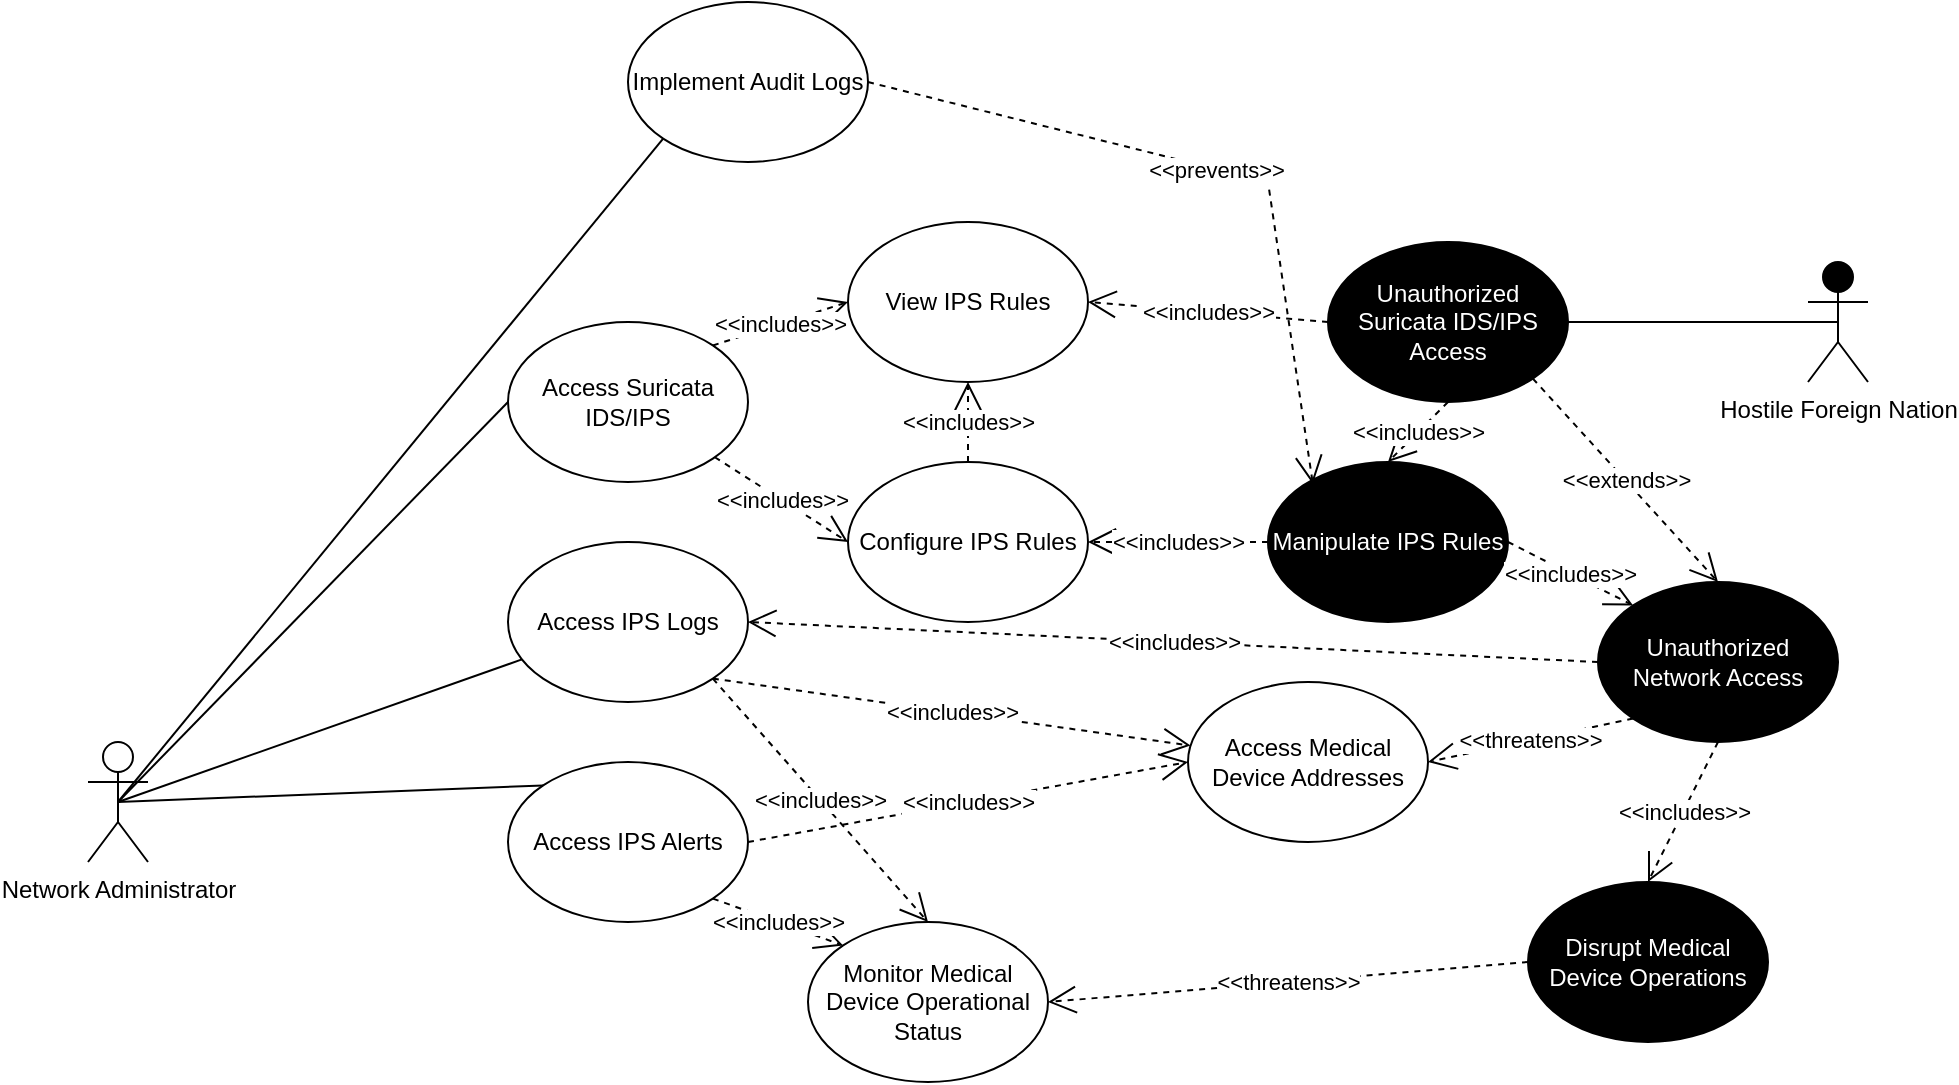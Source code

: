 <mxfile version="24.7.16">
  <diagram name="Page-1" id="mfTTR9Tr1h7hyJura-la">
    <mxGraphModel dx="2280" dy="786" grid="1" gridSize="10" guides="1" tooltips="1" connect="1" arrows="1" fold="1" page="1" pageScale="1" pageWidth="850" pageHeight="1100" math="0" shadow="0">
      <root>
        <mxCell id="0" />
        <mxCell id="1" parent="0" />
        <mxCell id="xahZjSxltYrcUbJcpkWP-1" value="Network Administrator" style="shape=umlActor;verticalLabelPosition=bottom;verticalAlign=top;html=1;outlineConnect=0;" vertex="1" parent="1">
          <mxGeometry x="-480" y="550" width="30" height="60" as="geometry" />
        </mxCell>
        <mxCell id="xahZjSxltYrcUbJcpkWP-3" value="Hostile Foreign Nation" style="shape=umlActor;verticalLabelPosition=bottom;verticalAlign=top;html=1;outlineConnect=0;fillColor=#000000;" vertex="1" parent="1">
          <mxGeometry x="380" y="310" width="30" height="60" as="geometry" />
        </mxCell>
        <mxCell id="xahZjSxltYrcUbJcpkWP-4" value="Access Suricata IDS/IPS" style="ellipse;whiteSpace=wrap;html=1;" vertex="1" parent="1">
          <mxGeometry x="-270" y="340" width="120" height="80" as="geometry" />
        </mxCell>
        <mxCell id="xahZjSxltYrcUbJcpkWP-9" value="Unauthorized Suricata IDS/IPS&lt;div&gt;Access&lt;/div&gt;" style="ellipse;whiteSpace=wrap;html=1;fillColor=#000000;fontColor=#FFFFFF;" vertex="1" parent="1">
          <mxGeometry x="140" y="300" width="120" height="80" as="geometry" />
        </mxCell>
        <mxCell id="xahZjSxltYrcUbJcpkWP-10" value="" style="endArrow=none;html=1;rounded=0;entryX=0.5;entryY=0.5;entryDx=0;entryDy=0;entryPerimeter=0;exitX=1;exitY=0.5;exitDx=0;exitDy=0;" edge="1" parent="1" source="xahZjSxltYrcUbJcpkWP-9" target="xahZjSxltYrcUbJcpkWP-3">
          <mxGeometry width="50" height="50" relative="1" as="geometry">
            <mxPoint x="-60" y="550" as="sourcePoint" />
            <mxPoint x="-10" y="500" as="targetPoint" />
          </mxGeometry>
        </mxCell>
        <mxCell id="xahZjSxltYrcUbJcpkWP-12" value="View IPS Rules" style="ellipse;whiteSpace=wrap;html=1;" vertex="1" parent="1">
          <mxGeometry x="-100" y="290" width="120" height="80" as="geometry" />
        </mxCell>
        <mxCell id="xahZjSxltYrcUbJcpkWP-16" value="" style="endArrow=none;html=1;rounded=0;exitX=0.5;exitY=0.5;exitDx=0;exitDy=0;exitPerimeter=0;entryX=0;entryY=0.5;entryDx=0;entryDy=0;" edge="1" parent="1" source="xahZjSxltYrcUbJcpkWP-1" target="xahZjSxltYrcUbJcpkWP-4">
          <mxGeometry width="50" height="50" relative="1" as="geometry">
            <mxPoint x="-60" y="630" as="sourcePoint" />
            <mxPoint x="-10" y="580" as="targetPoint" />
          </mxGeometry>
        </mxCell>
        <mxCell id="xahZjSxltYrcUbJcpkWP-17" value="Configure IPS Rules" style="ellipse;whiteSpace=wrap;html=1;" vertex="1" parent="1">
          <mxGeometry x="-100" y="410" width="120" height="80" as="geometry" />
        </mxCell>
        <mxCell id="xahZjSxltYrcUbJcpkWP-22" value="&amp;lt;&amp;lt;includes&amp;gt;&amp;gt;" style="endArrow=open;endSize=12;dashed=1;html=1;rounded=0;exitX=1;exitY=0;exitDx=0;exitDy=0;entryX=0;entryY=0.5;entryDx=0;entryDy=0;" edge="1" parent="1" source="xahZjSxltYrcUbJcpkWP-4" target="xahZjSxltYrcUbJcpkWP-12">
          <mxGeometry width="160" relative="1" as="geometry">
            <mxPoint x="-110" y="520" as="sourcePoint" />
            <mxPoint x="50" y="520" as="targetPoint" />
          </mxGeometry>
        </mxCell>
        <mxCell id="xahZjSxltYrcUbJcpkWP-23" value="&amp;lt;&amp;lt;includes&amp;gt;&amp;gt;" style="endArrow=open;endSize=12;dashed=1;html=1;rounded=0;entryX=0;entryY=0.5;entryDx=0;entryDy=0;" edge="1" parent="1" source="xahZjSxltYrcUbJcpkWP-4" target="xahZjSxltYrcUbJcpkWP-17">
          <mxGeometry width="160" relative="1" as="geometry">
            <mxPoint x="-110" y="520" as="sourcePoint" />
            <mxPoint x="50" y="520" as="targetPoint" />
          </mxGeometry>
        </mxCell>
        <mxCell id="xahZjSxltYrcUbJcpkWP-27" value="&amp;lt;&amp;lt;includes&amp;gt;&amp;gt;" style="endArrow=open;endSize=12;dashed=1;html=1;rounded=0;exitX=0.5;exitY=0;exitDx=0;exitDy=0;entryX=0.5;entryY=1;entryDx=0;entryDy=0;" edge="1" parent="1" source="xahZjSxltYrcUbJcpkWP-17" target="xahZjSxltYrcUbJcpkWP-12">
          <mxGeometry width="160" relative="1" as="geometry">
            <mxPoint x="-110" y="520" as="sourcePoint" />
            <mxPoint x="50" y="520" as="targetPoint" />
          </mxGeometry>
        </mxCell>
        <mxCell id="xahZjSxltYrcUbJcpkWP-28" value="Manipulate IPS Rules" style="ellipse;whiteSpace=wrap;html=1;fillColor=#000000;fontColor=#FFFFFF;" vertex="1" parent="1">
          <mxGeometry x="110" y="410" width="120" height="80" as="geometry" />
        </mxCell>
        <mxCell id="xahZjSxltYrcUbJcpkWP-33" value="&amp;lt;&amp;lt;includes&amp;gt;&amp;gt;" style="endArrow=open;endSize=12;dashed=1;html=1;rounded=0;entryX=1;entryY=0.5;entryDx=0;entryDy=0;" edge="1" parent="1" source="xahZjSxltYrcUbJcpkWP-28" target="xahZjSxltYrcUbJcpkWP-17">
          <mxGeometry width="160" relative="1" as="geometry">
            <mxPoint x="-70" y="660" as="sourcePoint" />
            <mxPoint x="90" y="660" as="targetPoint" />
          </mxGeometry>
        </mxCell>
        <mxCell id="xahZjSxltYrcUbJcpkWP-35" value="&amp;lt;&amp;lt;includes&amp;gt;&amp;gt;" style="endArrow=open;endSize=12;dashed=1;html=1;rounded=0;exitX=0.5;exitY=1;exitDx=0;exitDy=0;entryX=0.5;entryY=0;entryDx=0;entryDy=0;" edge="1" parent="1" source="xahZjSxltYrcUbJcpkWP-9" target="xahZjSxltYrcUbJcpkWP-28">
          <mxGeometry width="160" relative="1" as="geometry">
            <mxPoint x="-110" y="520" as="sourcePoint" />
            <mxPoint x="50" y="520" as="targetPoint" />
          </mxGeometry>
        </mxCell>
        <mxCell id="xahZjSxltYrcUbJcpkWP-36" value="&amp;lt;&amp;lt;includes&amp;gt;&amp;gt;" style="endArrow=open;endSize=12;dashed=1;html=1;rounded=0;exitX=0;exitY=0.5;exitDx=0;exitDy=0;entryX=1;entryY=0.5;entryDx=0;entryDy=0;" edge="1" parent="1" source="xahZjSxltYrcUbJcpkWP-9" target="xahZjSxltYrcUbJcpkWP-12">
          <mxGeometry width="160" relative="1" as="geometry">
            <mxPoint x="-110" y="520" as="sourcePoint" />
            <mxPoint x="50" y="520" as="targetPoint" />
          </mxGeometry>
        </mxCell>
        <mxCell id="xahZjSxltYrcUbJcpkWP-38" value="Unauthorized Network Access" style="ellipse;whiteSpace=wrap;html=1;fillColor=#000000;fontColor=#FFFFFF;" vertex="1" parent="1">
          <mxGeometry x="275" y="470" width="120" height="80" as="geometry" />
        </mxCell>
        <mxCell id="xahZjSxltYrcUbJcpkWP-47" value="&amp;lt;&amp;lt;extends&amp;gt;&amp;gt;" style="endArrow=open;endSize=12;dashed=1;html=1;rounded=0;entryX=0.5;entryY=0;entryDx=0;entryDy=0;exitX=1;exitY=1;exitDx=0;exitDy=0;" edge="1" parent="1" source="xahZjSxltYrcUbJcpkWP-9" target="xahZjSxltYrcUbJcpkWP-38">
          <mxGeometry width="160" relative="1" as="geometry">
            <mxPoint x="350" y="450" as="sourcePoint" />
            <mxPoint x="50" y="520" as="targetPoint" />
          </mxGeometry>
        </mxCell>
        <mxCell id="xahZjSxltYrcUbJcpkWP-48" value="Access IPS Logs" style="ellipse;whiteSpace=wrap;html=1;" vertex="1" parent="1">
          <mxGeometry x="-270" y="450" width="120" height="80" as="geometry" />
        </mxCell>
        <mxCell id="xahZjSxltYrcUbJcpkWP-49" value="" style="endArrow=none;html=1;rounded=0;exitX=0.5;exitY=0.5;exitDx=0;exitDy=0;exitPerimeter=0;" edge="1" parent="1" source="xahZjSxltYrcUbJcpkWP-1" target="xahZjSxltYrcUbJcpkWP-48">
          <mxGeometry width="50" height="50" relative="1" as="geometry">
            <mxPoint x="-60" y="690" as="sourcePoint" />
            <mxPoint x="-10" y="640" as="targetPoint" />
          </mxGeometry>
        </mxCell>
        <mxCell id="xahZjSxltYrcUbJcpkWP-50" value="Access IPS Alerts" style="ellipse;whiteSpace=wrap;html=1;" vertex="1" parent="1">
          <mxGeometry x="-270" y="560" width="120" height="80" as="geometry" />
        </mxCell>
        <mxCell id="xahZjSxltYrcUbJcpkWP-51" value="" style="endArrow=none;html=1;rounded=0;exitX=0;exitY=0;exitDx=0;exitDy=0;entryX=0.5;entryY=0.5;entryDx=0;entryDy=0;entryPerimeter=0;" edge="1" parent="1" source="xahZjSxltYrcUbJcpkWP-50" target="xahZjSxltYrcUbJcpkWP-1">
          <mxGeometry width="50" height="50" relative="1" as="geometry">
            <mxPoint x="-60" y="690" as="sourcePoint" />
            <mxPoint x="-10" y="640" as="targetPoint" />
          </mxGeometry>
        </mxCell>
        <mxCell id="xahZjSxltYrcUbJcpkWP-52" value="&amp;lt;&amp;lt;includes&amp;gt;&amp;gt;" style="endArrow=open;endSize=12;dashed=1;html=1;rounded=0;exitX=0;exitY=0.5;exitDx=0;exitDy=0;entryX=1;entryY=0.5;entryDx=0;entryDy=0;" edge="1" parent="1" source="xahZjSxltYrcUbJcpkWP-38" target="xahZjSxltYrcUbJcpkWP-48">
          <mxGeometry width="160" relative="1" as="geometry">
            <mxPoint x="-110" y="580" as="sourcePoint" />
            <mxPoint x="50" y="580" as="targetPoint" />
          </mxGeometry>
        </mxCell>
        <mxCell id="xahZjSxltYrcUbJcpkWP-54" value="Access Medical Device Addresses" style="ellipse;whiteSpace=wrap;html=1;" vertex="1" parent="1">
          <mxGeometry x="70" y="520" width="120" height="80" as="geometry" />
        </mxCell>
        <mxCell id="xahZjSxltYrcUbJcpkWP-59" value="&amp;lt;&amp;lt;includes&amp;gt;&amp;gt;" style="endArrow=open;endSize=12;dashed=1;html=1;rounded=0;exitX=1;exitY=0.5;exitDx=0;exitDy=0;entryX=0;entryY=0;entryDx=0;entryDy=0;" edge="1" parent="1" source="xahZjSxltYrcUbJcpkWP-28" target="xahZjSxltYrcUbJcpkWP-38">
          <mxGeometry width="160" relative="1" as="geometry">
            <mxPoint x="-110" y="580" as="sourcePoint" />
            <mxPoint x="50" y="580" as="targetPoint" />
          </mxGeometry>
        </mxCell>
        <mxCell id="xahZjSxltYrcUbJcpkWP-60" value="Disrupt Medical Device Operations" style="ellipse;whiteSpace=wrap;html=1;fontColor=#FFFFFF;fillColor=#000000;" vertex="1" parent="1">
          <mxGeometry x="240" y="620" width="120" height="80" as="geometry" />
        </mxCell>
        <mxCell id="xahZjSxltYrcUbJcpkWP-61" value="&amp;lt;&amp;lt;includes&amp;gt;&amp;gt;" style="endArrow=open;endSize=12;dashed=1;html=1;rounded=0;exitX=0.5;exitY=1;exitDx=0;exitDy=0;entryX=0.5;entryY=0;entryDx=0;entryDy=0;" edge="1" parent="1" source="xahZjSxltYrcUbJcpkWP-38" target="xahZjSxltYrcUbJcpkWP-60">
          <mxGeometry width="160" relative="1" as="geometry">
            <mxPoint x="-110" y="580" as="sourcePoint" />
            <mxPoint x="50" y="580" as="targetPoint" />
          </mxGeometry>
        </mxCell>
        <mxCell id="xahZjSxltYrcUbJcpkWP-62" value="Monitor Medical Device Operational Status" style="ellipse;whiteSpace=wrap;html=1;" vertex="1" parent="1">
          <mxGeometry x="-120" y="640" width="120" height="80" as="geometry" />
        </mxCell>
        <mxCell id="xahZjSxltYrcUbJcpkWP-63" value="&amp;lt;&amp;lt;includes&amp;gt;&amp;gt;" style="endArrow=open;endSize=12;dashed=1;html=1;rounded=0;exitX=1;exitY=1;exitDx=0;exitDy=0;" edge="1" parent="1" source="xahZjSxltYrcUbJcpkWP-48" target="xahZjSxltYrcUbJcpkWP-54">
          <mxGeometry width="160" relative="1" as="geometry">
            <mxPoint x="-110" y="580" as="sourcePoint" />
            <mxPoint x="50" y="580" as="targetPoint" />
          </mxGeometry>
        </mxCell>
        <mxCell id="xahZjSxltYrcUbJcpkWP-64" value="&amp;lt;&amp;lt;includes&amp;gt;&amp;gt;" style="endArrow=open;endSize=12;dashed=1;html=1;rounded=0;exitX=1;exitY=0.5;exitDx=0;exitDy=0;entryX=0;entryY=0.5;entryDx=0;entryDy=0;" edge="1" parent="1" source="xahZjSxltYrcUbJcpkWP-50" target="xahZjSxltYrcUbJcpkWP-54">
          <mxGeometry width="160" relative="1" as="geometry">
            <mxPoint x="-130" y="600" as="sourcePoint" />
            <mxPoint x="50" y="580" as="targetPoint" />
          </mxGeometry>
        </mxCell>
        <mxCell id="xahZjSxltYrcUbJcpkWP-65" value="&amp;lt;&amp;lt;includes&amp;gt;&amp;gt;" style="endArrow=open;endSize=12;dashed=1;html=1;rounded=0;exitX=1;exitY=1;exitDx=0;exitDy=0;entryX=0.5;entryY=0;entryDx=0;entryDy=0;" edge="1" parent="1" source="xahZjSxltYrcUbJcpkWP-48" target="xahZjSxltYrcUbJcpkWP-62">
          <mxGeometry width="160" relative="1" as="geometry">
            <mxPoint x="-110" y="580" as="sourcePoint" />
            <mxPoint x="50" y="580" as="targetPoint" />
          </mxGeometry>
        </mxCell>
        <mxCell id="xahZjSxltYrcUbJcpkWP-66" value="&amp;lt;&amp;lt;includes&amp;gt;&amp;gt;" style="endArrow=open;endSize=12;dashed=1;html=1;rounded=0;exitX=1;exitY=1;exitDx=0;exitDy=0;entryX=0;entryY=0;entryDx=0;entryDy=0;" edge="1" parent="1" source="xahZjSxltYrcUbJcpkWP-50" target="xahZjSxltYrcUbJcpkWP-62">
          <mxGeometry width="160" relative="1" as="geometry">
            <mxPoint x="-110" y="580" as="sourcePoint" />
            <mxPoint x="50" y="580" as="targetPoint" />
          </mxGeometry>
        </mxCell>
        <mxCell id="xahZjSxltYrcUbJcpkWP-67" value="&amp;lt;&amp;lt;threatens&amp;gt;&amp;gt;" style="endArrow=open;endSize=12;dashed=1;html=1;rounded=0;entryX=1;entryY=0.5;entryDx=0;entryDy=0;exitX=0;exitY=0.5;exitDx=0;exitDy=0;" edge="1" parent="1" source="xahZjSxltYrcUbJcpkWP-60" target="xahZjSxltYrcUbJcpkWP-62">
          <mxGeometry width="160" relative="1" as="geometry">
            <mxPoint x="-110" y="580" as="sourcePoint" />
            <mxPoint x="50" y="580" as="targetPoint" />
          </mxGeometry>
        </mxCell>
        <mxCell id="xahZjSxltYrcUbJcpkWP-69" value="&amp;lt;&amp;lt;threatens&amp;gt;&amp;gt;" style="endArrow=open;endSize=12;dashed=1;html=1;rounded=0;entryX=1;entryY=0.5;entryDx=0;entryDy=0;exitX=0;exitY=1;exitDx=0;exitDy=0;" edge="1" parent="1" source="xahZjSxltYrcUbJcpkWP-38" target="xahZjSxltYrcUbJcpkWP-54">
          <mxGeometry width="160" relative="1" as="geometry">
            <mxPoint x="-110" y="580" as="sourcePoint" />
            <mxPoint x="50" y="580" as="targetPoint" />
          </mxGeometry>
        </mxCell>
        <mxCell id="xahZjSxltYrcUbJcpkWP-80" value="Implement Audit Logs" style="ellipse;whiteSpace=wrap;html=1;" vertex="1" parent="1">
          <mxGeometry x="-210" y="180" width="120" height="80" as="geometry" />
        </mxCell>
        <mxCell id="xahZjSxltYrcUbJcpkWP-81" value="" style="endArrow=none;html=1;rounded=0;entryX=0;entryY=1;entryDx=0;entryDy=0;exitX=0.5;exitY=0.5;exitDx=0;exitDy=0;exitPerimeter=0;" edge="1" parent="1" source="xahZjSxltYrcUbJcpkWP-1" target="xahZjSxltYrcUbJcpkWP-80">
          <mxGeometry width="50" height="50" relative="1" as="geometry">
            <mxPoint x="-260.44" y="313.65" as="sourcePoint" />
            <mxPoint x="-210.004" y="266.346" as="targetPoint" />
          </mxGeometry>
        </mxCell>
        <mxCell id="xahZjSxltYrcUbJcpkWP-82" value="&amp;lt;&amp;lt;prevents&amp;gt;&amp;gt;" style="endArrow=open;endSize=12;dashed=1;html=1;rounded=0;exitX=1;exitY=0.5;exitDx=0;exitDy=0;entryX=0.187;entryY=0.138;entryDx=0;entryDy=0;entryPerimeter=0;" edge="1" parent="1" source="xahZjSxltYrcUbJcpkWP-80" target="xahZjSxltYrcUbJcpkWP-28">
          <mxGeometry width="160" relative="1" as="geometry">
            <mxPoint x="30" y="470" as="sourcePoint" />
            <mxPoint x="190" y="470" as="targetPoint" />
            <Array as="points">
              <mxPoint x="110" y="270" />
            </Array>
          </mxGeometry>
        </mxCell>
      </root>
    </mxGraphModel>
  </diagram>
</mxfile>
